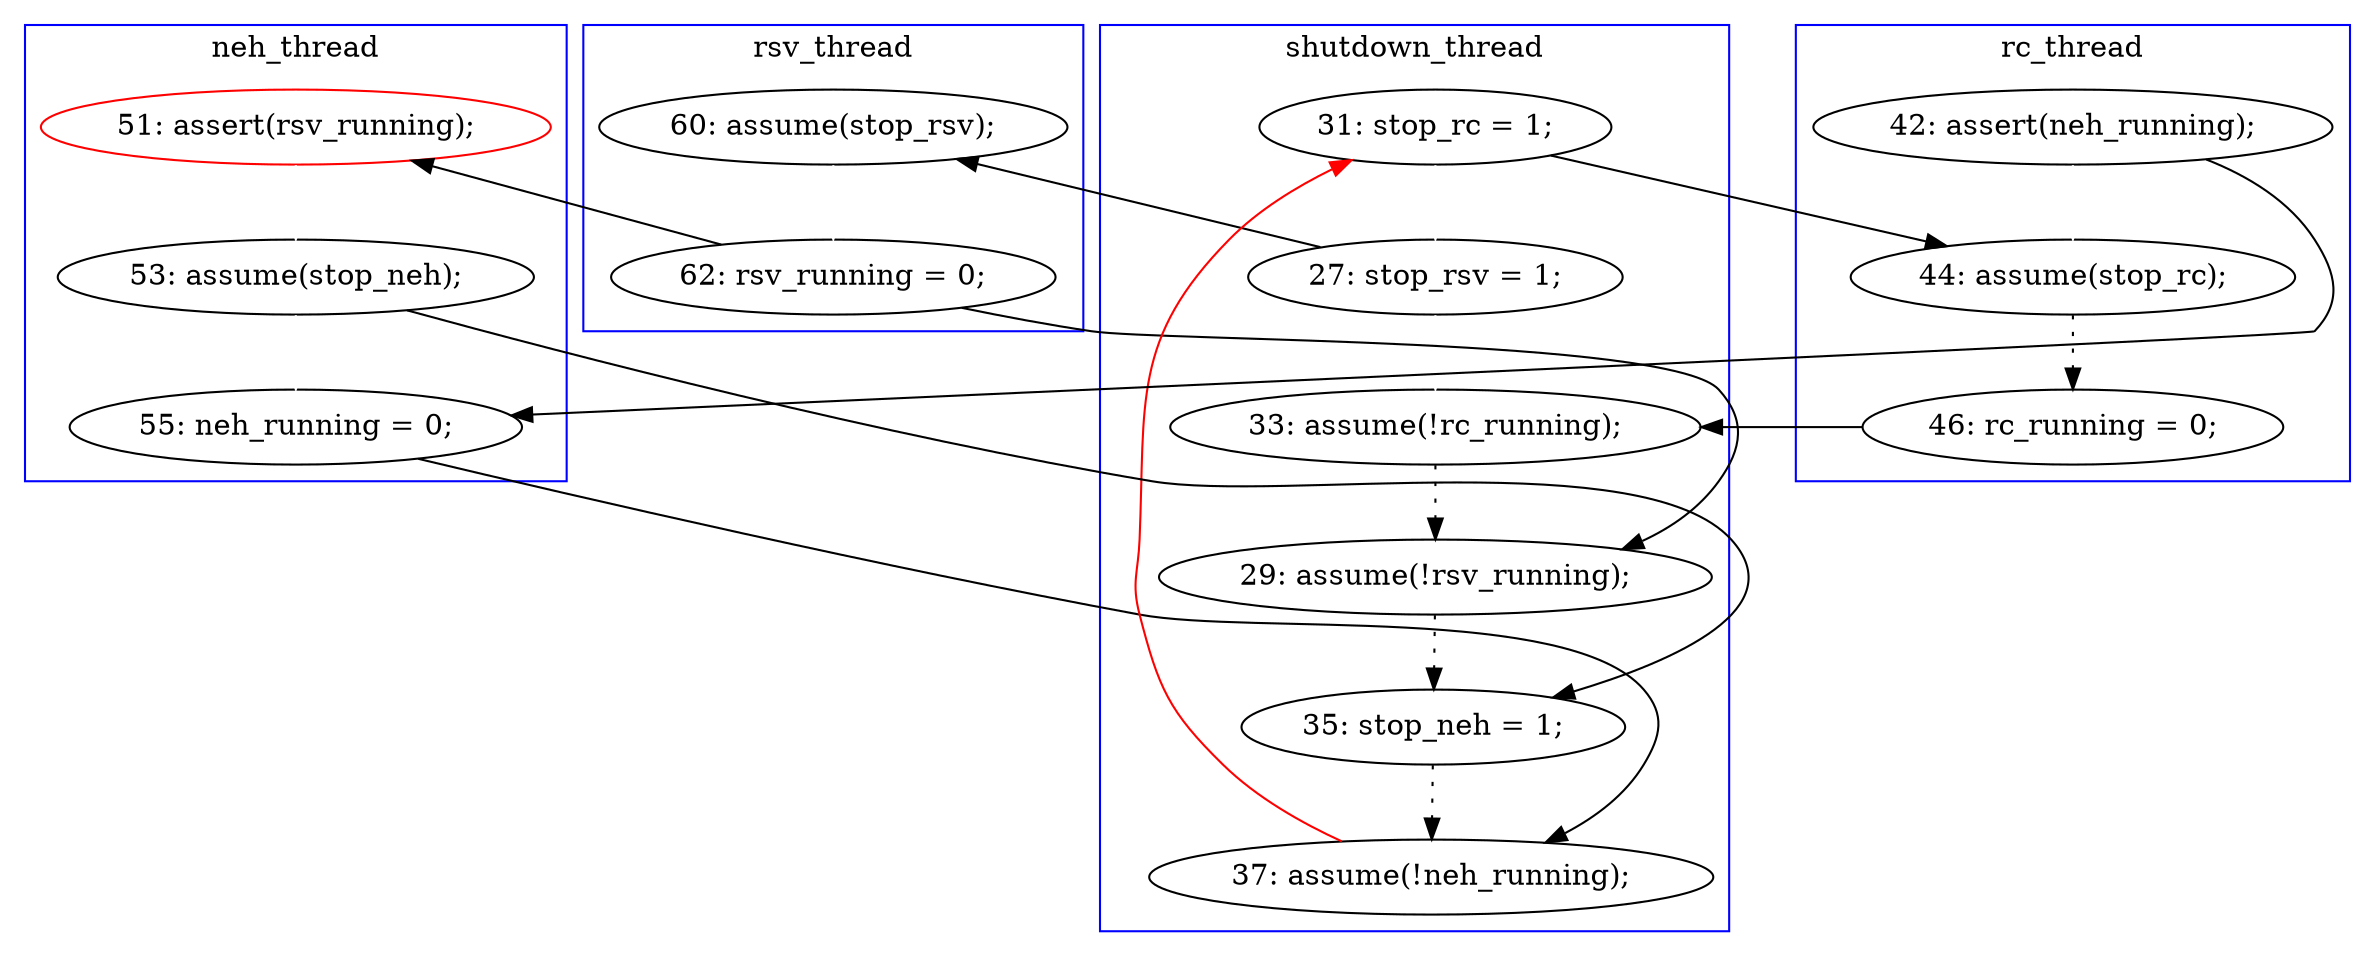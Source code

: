 digraph Counterexample {
	15 -> 20 [color = black, style = solid, constraint = false]
	26 -> 31 [color = black, style = dotted]
	21 -> 29 [color = black, style = solid, constraint = false]
	21 -> 26 [color = black, style = solid, constraint = false]
	32 -> 33 [color = black, style = solid, constraint = false]
	33 -> 13 [color = red, style = solid, constraint = false]
	16 -> 17 [color = white, style = solid]
	25 -> 26 [color = black, style = dotted]
	13 -> 15 [color = white, style = solid]
	29 -> 30 [color = white, style = solid]
	13 -> 17 [color = black, style = solid, constraint = false]
	17 -> 24 [color = black, style = dotted]
	30 -> 32 [color = white, style = solid]
	15 -> 25 [color = white, style = solid]
	31 -> 33 [color = black, style = dotted]
	24 -> 25 [color = black, style = solid, constraint = false]
	30 -> 31 [color = black, style = solid, constraint = false]
	16 -> 32 [color = black, style = solid, constraint = false]
	20 -> 21 [color = white, style = solid]
	subgraph cluster4 {
		label = rsv_thread
		color = blue
		21  [label = "62: rsv_running = 0;"]
		20  [label = "60: assume(stop_rsv);"]
	}
	subgraph cluster2 {
		label = rc_thread
		color = blue
		16  [label = "42: assert(neh_running);"]
		24  [label = "46: rc_running = 0;"]
		17  [label = "44: assume(stop_rc);"]
	}
	subgraph cluster3 {
		label = neh_thread
		color = blue
		32  [label = "55: neh_running = 0;"]
		30  [label = "53: assume(stop_neh);"]
		29  [label = "51: assert(rsv_running);", color = red]
	}
	subgraph cluster1 {
		label = shutdown_thread
		color = blue
		31  [label = "35: stop_neh = 1;"]
		26  [label = "29: assume(!rsv_running);"]
		33  [label = "37: assume(!neh_running);"]
		25  [label = "33: assume(!rc_running);"]
		13  [label = "31: stop_rc = 1;"]
		15  [label = "27: stop_rsv = 1;"]
	}
}
